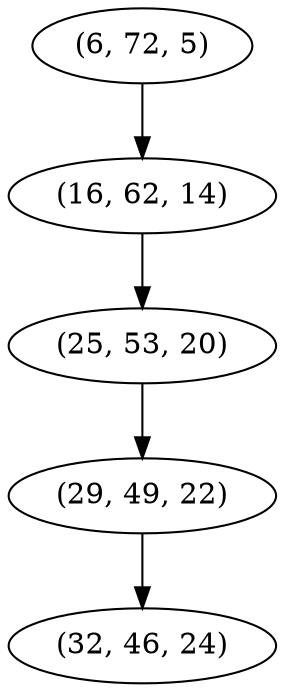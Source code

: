 digraph tree {
    "(6, 72, 5)";
    "(16, 62, 14)";
    "(25, 53, 20)";
    "(29, 49, 22)";
    "(32, 46, 24)";
    "(6, 72, 5)" -> "(16, 62, 14)";
    "(16, 62, 14)" -> "(25, 53, 20)";
    "(25, 53, 20)" -> "(29, 49, 22)";
    "(29, 49, 22)" -> "(32, 46, 24)";
}
